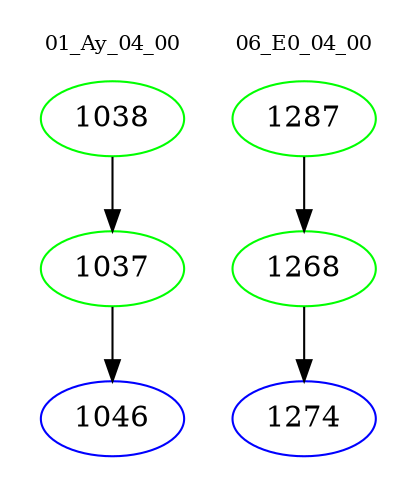 digraph{
subgraph cluster_0 {
color = white
label = "01_Ay_04_00";
fontsize=10;
T0_1038 [label="1038", color="green"]
T0_1038 -> T0_1037 [color="black"]
T0_1037 [label="1037", color="green"]
T0_1037 -> T0_1046 [color="black"]
T0_1046 [label="1046", color="blue"]
}
subgraph cluster_1 {
color = white
label = "06_E0_04_00";
fontsize=10;
T1_1287 [label="1287", color="green"]
T1_1287 -> T1_1268 [color="black"]
T1_1268 [label="1268", color="green"]
T1_1268 -> T1_1274 [color="black"]
T1_1274 [label="1274", color="blue"]
}
}
